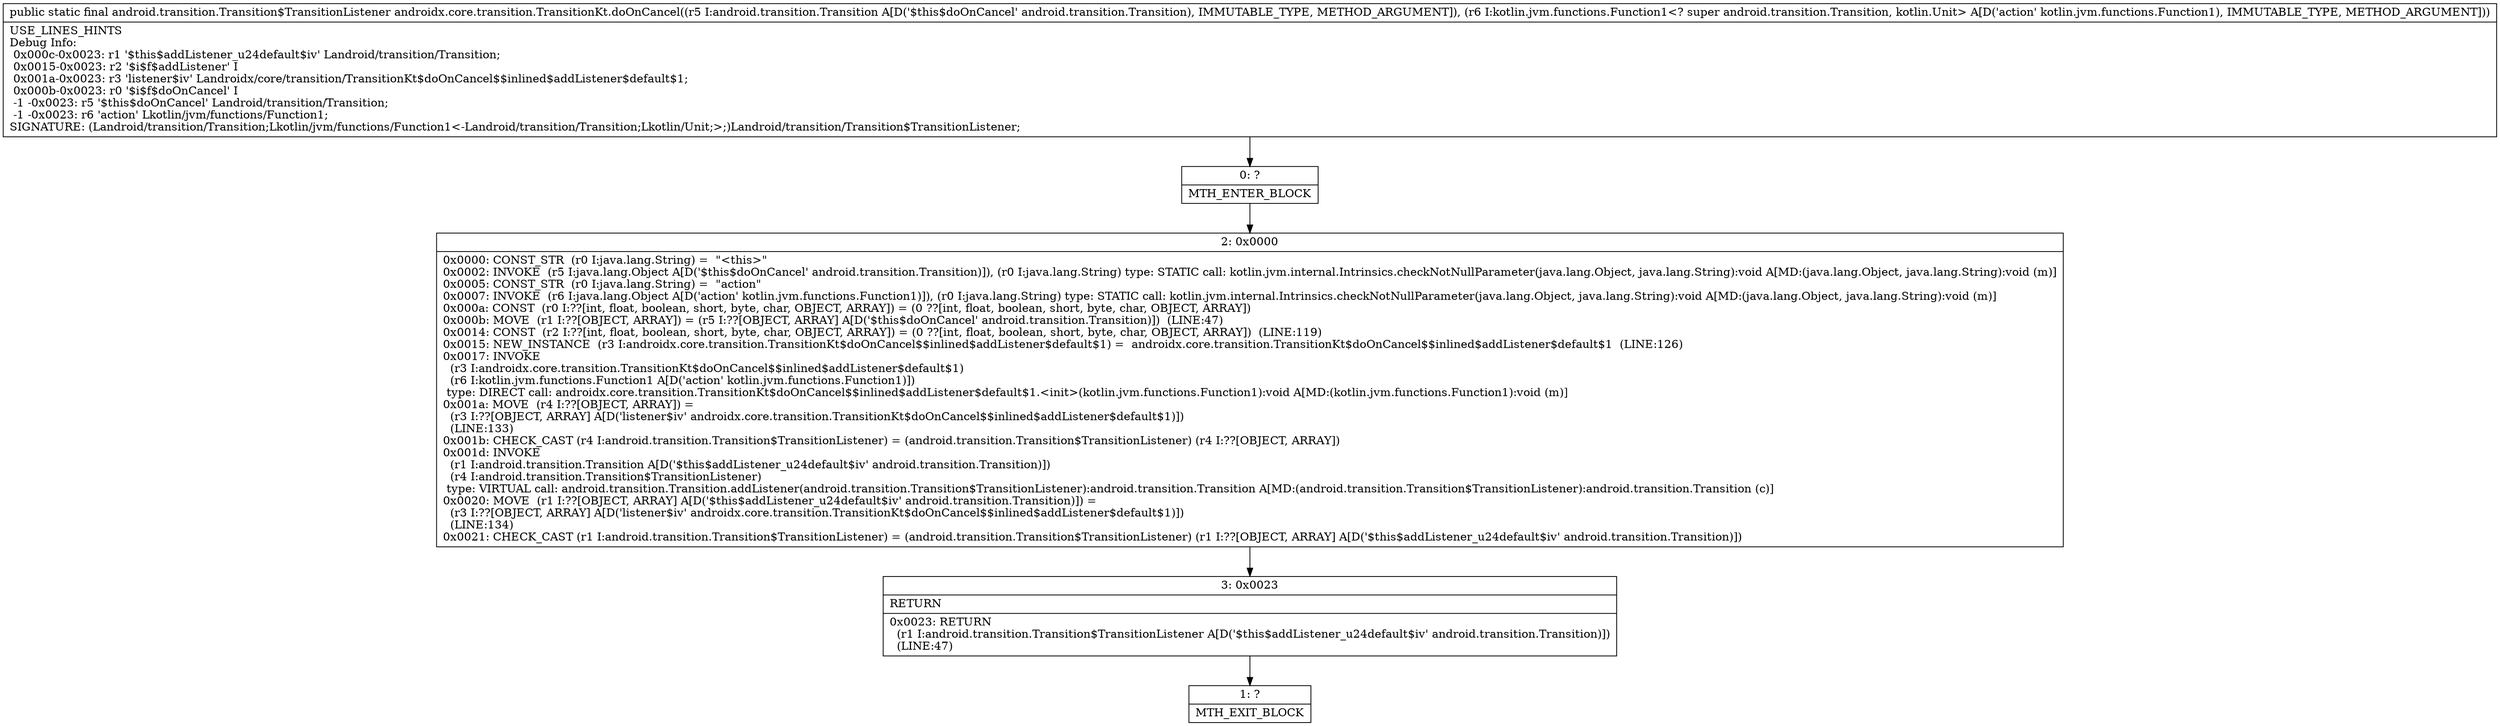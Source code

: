digraph "CFG forandroidx.core.transition.TransitionKt.doOnCancel(Landroid\/transition\/Transition;Lkotlin\/jvm\/functions\/Function1;)Landroid\/transition\/Transition$TransitionListener;" {
Node_0 [shape=record,label="{0\:\ ?|MTH_ENTER_BLOCK\l}"];
Node_2 [shape=record,label="{2\:\ 0x0000|0x0000: CONST_STR  (r0 I:java.lang.String) =  \"\<this\>\" \l0x0002: INVOKE  (r5 I:java.lang.Object A[D('$this$doOnCancel' android.transition.Transition)]), (r0 I:java.lang.String) type: STATIC call: kotlin.jvm.internal.Intrinsics.checkNotNullParameter(java.lang.Object, java.lang.String):void A[MD:(java.lang.Object, java.lang.String):void (m)]\l0x0005: CONST_STR  (r0 I:java.lang.String) =  \"action\" \l0x0007: INVOKE  (r6 I:java.lang.Object A[D('action' kotlin.jvm.functions.Function1)]), (r0 I:java.lang.String) type: STATIC call: kotlin.jvm.internal.Intrinsics.checkNotNullParameter(java.lang.Object, java.lang.String):void A[MD:(java.lang.Object, java.lang.String):void (m)]\l0x000a: CONST  (r0 I:??[int, float, boolean, short, byte, char, OBJECT, ARRAY]) = (0 ??[int, float, boolean, short, byte, char, OBJECT, ARRAY]) \l0x000b: MOVE  (r1 I:??[OBJECT, ARRAY]) = (r5 I:??[OBJECT, ARRAY] A[D('$this$doOnCancel' android.transition.Transition)])  (LINE:47)\l0x0014: CONST  (r2 I:??[int, float, boolean, short, byte, char, OBJECT, ARRAY]) = (0 ??[int, float, boolean, short, byte, char, OBJECT, ARRAY])  (LINE:119)\l0x0015: NEW_INSTANCE  (r3 I:androidx.core.transition.TransitionKt$doOnCancel$$inlined$addListener$default$1) =  androidx.core.transition.TransitionKt$doOnCancel$$inlined$addListener$default$1  (LINE:126)\l0x0017: INVOKE  \l  (r3 I:androidx.core.transition.TransitionKt$doOnCancel$$inlined$addListener$default$1)\l  (r6 I:kotlin.jvm.functions.Function1 A[D('action' kotlin.jvm.functions.Function1)])\l type: DIRECT call: androidx.core.transition.TransitionKt$doOnCancel$$inlined$addListener$default$1.\<init\>(kotlin.jvm.functions.Function1):void A[MD:(kotlin.jvm.functions.Function1):void (m)]\l0x001a: MOVE  (r4 I:??[OBJECT, ARRAY]) = \l  (r3 I:??[OBJECT, ARRAY] A[D('listener$iv' androidx.core.transition.TransitionKt$doOnCancel$$inlined$addListener$default$1)])\l  (LINE:133)\l0x001b: CHECK_CAST (r4 I:android.transition.Transition$TransitionListener) = (android.transition.Transition$TransitionListener) (r4 I:??[OBJECT, ARRAY]) \l0x001d: INVOKE  \l  (r1 I:android.transition.Transition A[D('$this$addListener_u24default$iv' android.transition.Transition)])\l  (r4 I:android.transition.Transition$TransitionListener)\l type: VIRTUAL call: android.transition.Transition.addListener(android.transition.Transition$TransitionListener):android.transition.Transition A[MD:(android.transition.Transition$TransitionListener):android.transition.Transition (c)]\l0x0020: MOVE  (r1 I:??[OBJECT, ARRAY] A[D('$this$addListener_u24default$iv' android.transition.Transition)]) = \l  (r3 I:??[OBJECT, ARRAY] A[D('listener$iv' androidx.core.transition.TransitionKt$doOnCancel$$inlined$addListener$default$1)])\l  (LINE:134)\l0x0021: CHECK_CAST (r1 I:android.transition.Transition$TransitionListener) = (android.transition.Transition$TransitionListener) (r1 I:??[OBJECT, ARRAY] A[D('$this$addListener_u24default$iv' android.transition.Transition)]) \l}"];
Node_3 [shape=record,label="{3\:\ 0x0023|RETURN\l|0x0023: RETURN  \l  (r1 I:android.transition.Transition$TransitionListener A[D('$this$addListener_u24default$iv' android.transition.Transition)])\l  (LINE:47)\l}"];
Node_1 [shape=record,label="{1\:\ ?|MTH_EXIT_BLOCK\l}"];
MethodNode[shape=record,label="{public static final android.transition.Transition$TransitionListener androidx.core.transition.TransitionKt.doOnCancel((r5 I:android.transition.Transition A[D('$this$doOnCancel' android.transition.Transition), IMMUTABLE_TYPE, METHOD_ARGUMENT]), (r6 I:kotlin.jvm.functions.Function1\<? super android.transition.Transition, kotlin.Unit\> A[D('action' kotlin.jvm.functions.Function1), IMMUTABLE_TYPE, METHOD_ARGUMENT]))  | USE_LINES_HINTS\lDebug Info:\l  0x000c\-0x0023: r1 '$this$addListener_u24default$iv' Landroid\/transition\/Transition;\l  0x0015\-0x0023: r2 '$i$f$addListener' I\l  0x001a\-0x0023: r3 'listener$iv' Landroidx\/core\/transition\/TransitionKt$doOnCancel$$inlined$addListener$default$1;\l  0x000b\-0x0023: r0 '$i$f$doOnCancel' I\l  \-1 \-0x0023: r5 '$this$doOnCancel' Landroid\/transition\/Transition;\l  \-1 \-0x0023: r6 'action' Lkotlin\/jvm\/functions\/Function1;\lSIGNATURE: (Landroid\/transition\/Transition;Lkotlin\/jvm\/functions\/Function1\<\-Landroid\/transition\/Transition;Lkotlin\/Unit;\>;)Landroid\/transition\/Transition$TransitionListener;\l}"];
MethodNode -> Node_0;Node_0 -> Node_2;
Node_2 -> Node_3;
Node_3 -> Node_1;
}

